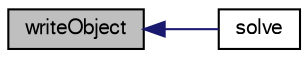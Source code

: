 digraph "writeObject"
{
  bgcolor="transparent";
  edge [fontname="FreeSans",fontsize="10",labelfontname="FreeSans",labelfontsize="10"];
  node [fontname="FreeSans",fontsize="10",shape=record];
  rankdir="LR";
  Node341 [label="writeObject",height=0.2,width=0.4,color="black", fillcolor="grey75", style="filled", fontcolor="black"];
  Node341 -> Node342 [dir="back",color="midnightblue",fontsize="10",style="solid",fontname="FreeSans"];
  Node342 [label="solve",height=0.2,width=0.4,color="black",URL="$a29550.html#af7d39f0eac0af0ed5785935ac72a1e7d",tooltip="Solve for motion. "];
}
